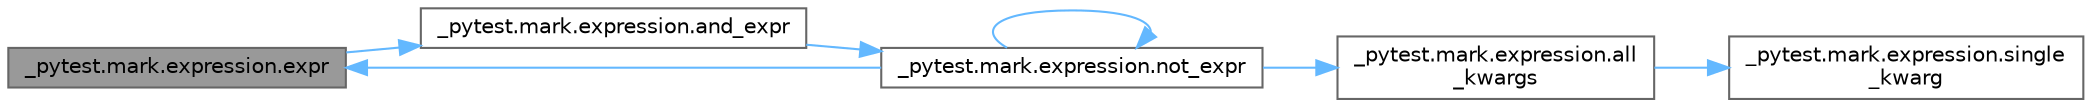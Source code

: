 digraph "_pytest.mark.expression.expr"
{
 // LATEX_PDF_SIZE
  bgcolor="transparent";
  edge [fontname=Helvetica,fontsize=10,labelfontname=Helvetica,labelfontsize=10];
  node [fontname=Helvetica,fontsize=10,shape=box,height=0.2,width=0.4];
  rankdir="LR";
  Node1 [id="Node000001",label="_pytest.mark.expression.expr",height=0.2,width=0.4,color="gray40", fillcolor="grey60", style="filled", fontcolor="black",tooltip=" "];
  Node1 -> Node2 [id="edge1_Node000001_Node000002",color="steelblue1",style="solid",tooltip=" "];
  Node2 [id="Node000002",label="_pytest.mark.expression.and_expr",height=0.2,width=0.4,color="grey40", fillcolor="white", style="filled",URL="$namespace__pytest_1_1mark_1_1expression.html#a9db12573e322fbfb47e974215162beb5",tooltip=" "];
  Node2 -> Node3 [id="edge2_Node000002_Node000003",color="steelblue1",style="solid",tooltip=" "];
  Node3 [id="Node000003",label="_pytest.mark.expression.not_expr",height=0.2,width=0.4,color="grey40", fillcolor="white", style="filled",URL="$namespace__pytest_1_1mark_1_1expression.html#a06ed5b8eb3123aae6f115712931ea14e",tooltip=" "];
  Node3 -> Node4 [id="edge3_Node000003_Node000004",color="steelblue1",style="solid",tooltip=" "];
  Node4 [id="Node000004",label="_pytest.mark.expression.all\l_kwargs",height=0.2,width=0.4,color="grey40", fillcolor="white", style="filled",URL="$namespace__pytest_1_1mark_1_1expression.html#a1141af9359d77fd93314ccecd823e4a7",tooltip=" "];
  Node4 -> Node5 [id="edge4_Node000004_Node000005",color="steelblue1",style="solid",tooltip=" "];
  Node5 [id="Node000005",label="_pytest.mark.expression.single\l_kwarg",height=0.2,width=0.4,color="grey40", fillcolor="white", style="filled",URL="$namespace__pytest_1_1mark_1_1expression.html#a34ba8e6a9a9c6621a2d8aadb96caf094",tooltip=" "];
  Node3 -> Node1 [id="edge5_Node000003_Node000001",color="steelblue1",style="solid",tooltip=" "];
  Node3 -> Node3 [id="edge6_Node000003_Node000003",color="steelblue1",style="solid",tooltip=" "];
}
